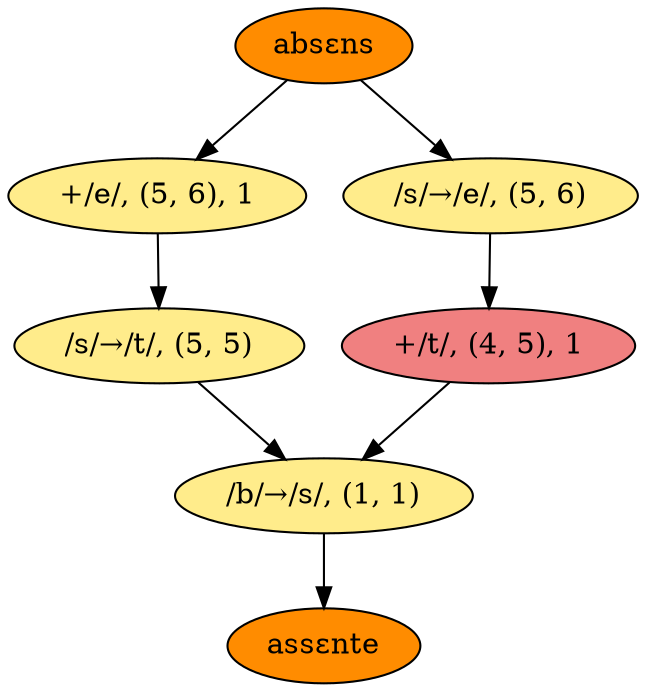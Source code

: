 // /absɛns/ to /assɛnte/
digraph {
	node [fillcolor=lightgoldenrod1 style=filled]
	bgcolor=transparent
	0 [label="absɛns" fillcolor=darkorange]
	1 [label="+/e/, (5, 6), 1"]
	2 [label="/s/→/t/, (5, 5)"]
	3 [label="/b/→/s/, (1, 1)"]
	4 [label="/s/→/e/, (5, 6)"]
	5 [label="+/t/, (4, 5), 1" fillcolor=lightcoral]
	6 [label="assɛnte" fillcolor=darkorange]
	0 -> 1
	0 -> 4
	1 -> 2
	2 -> 3
	3 -> 6
	4 -> 5
	5 -> 3
}

